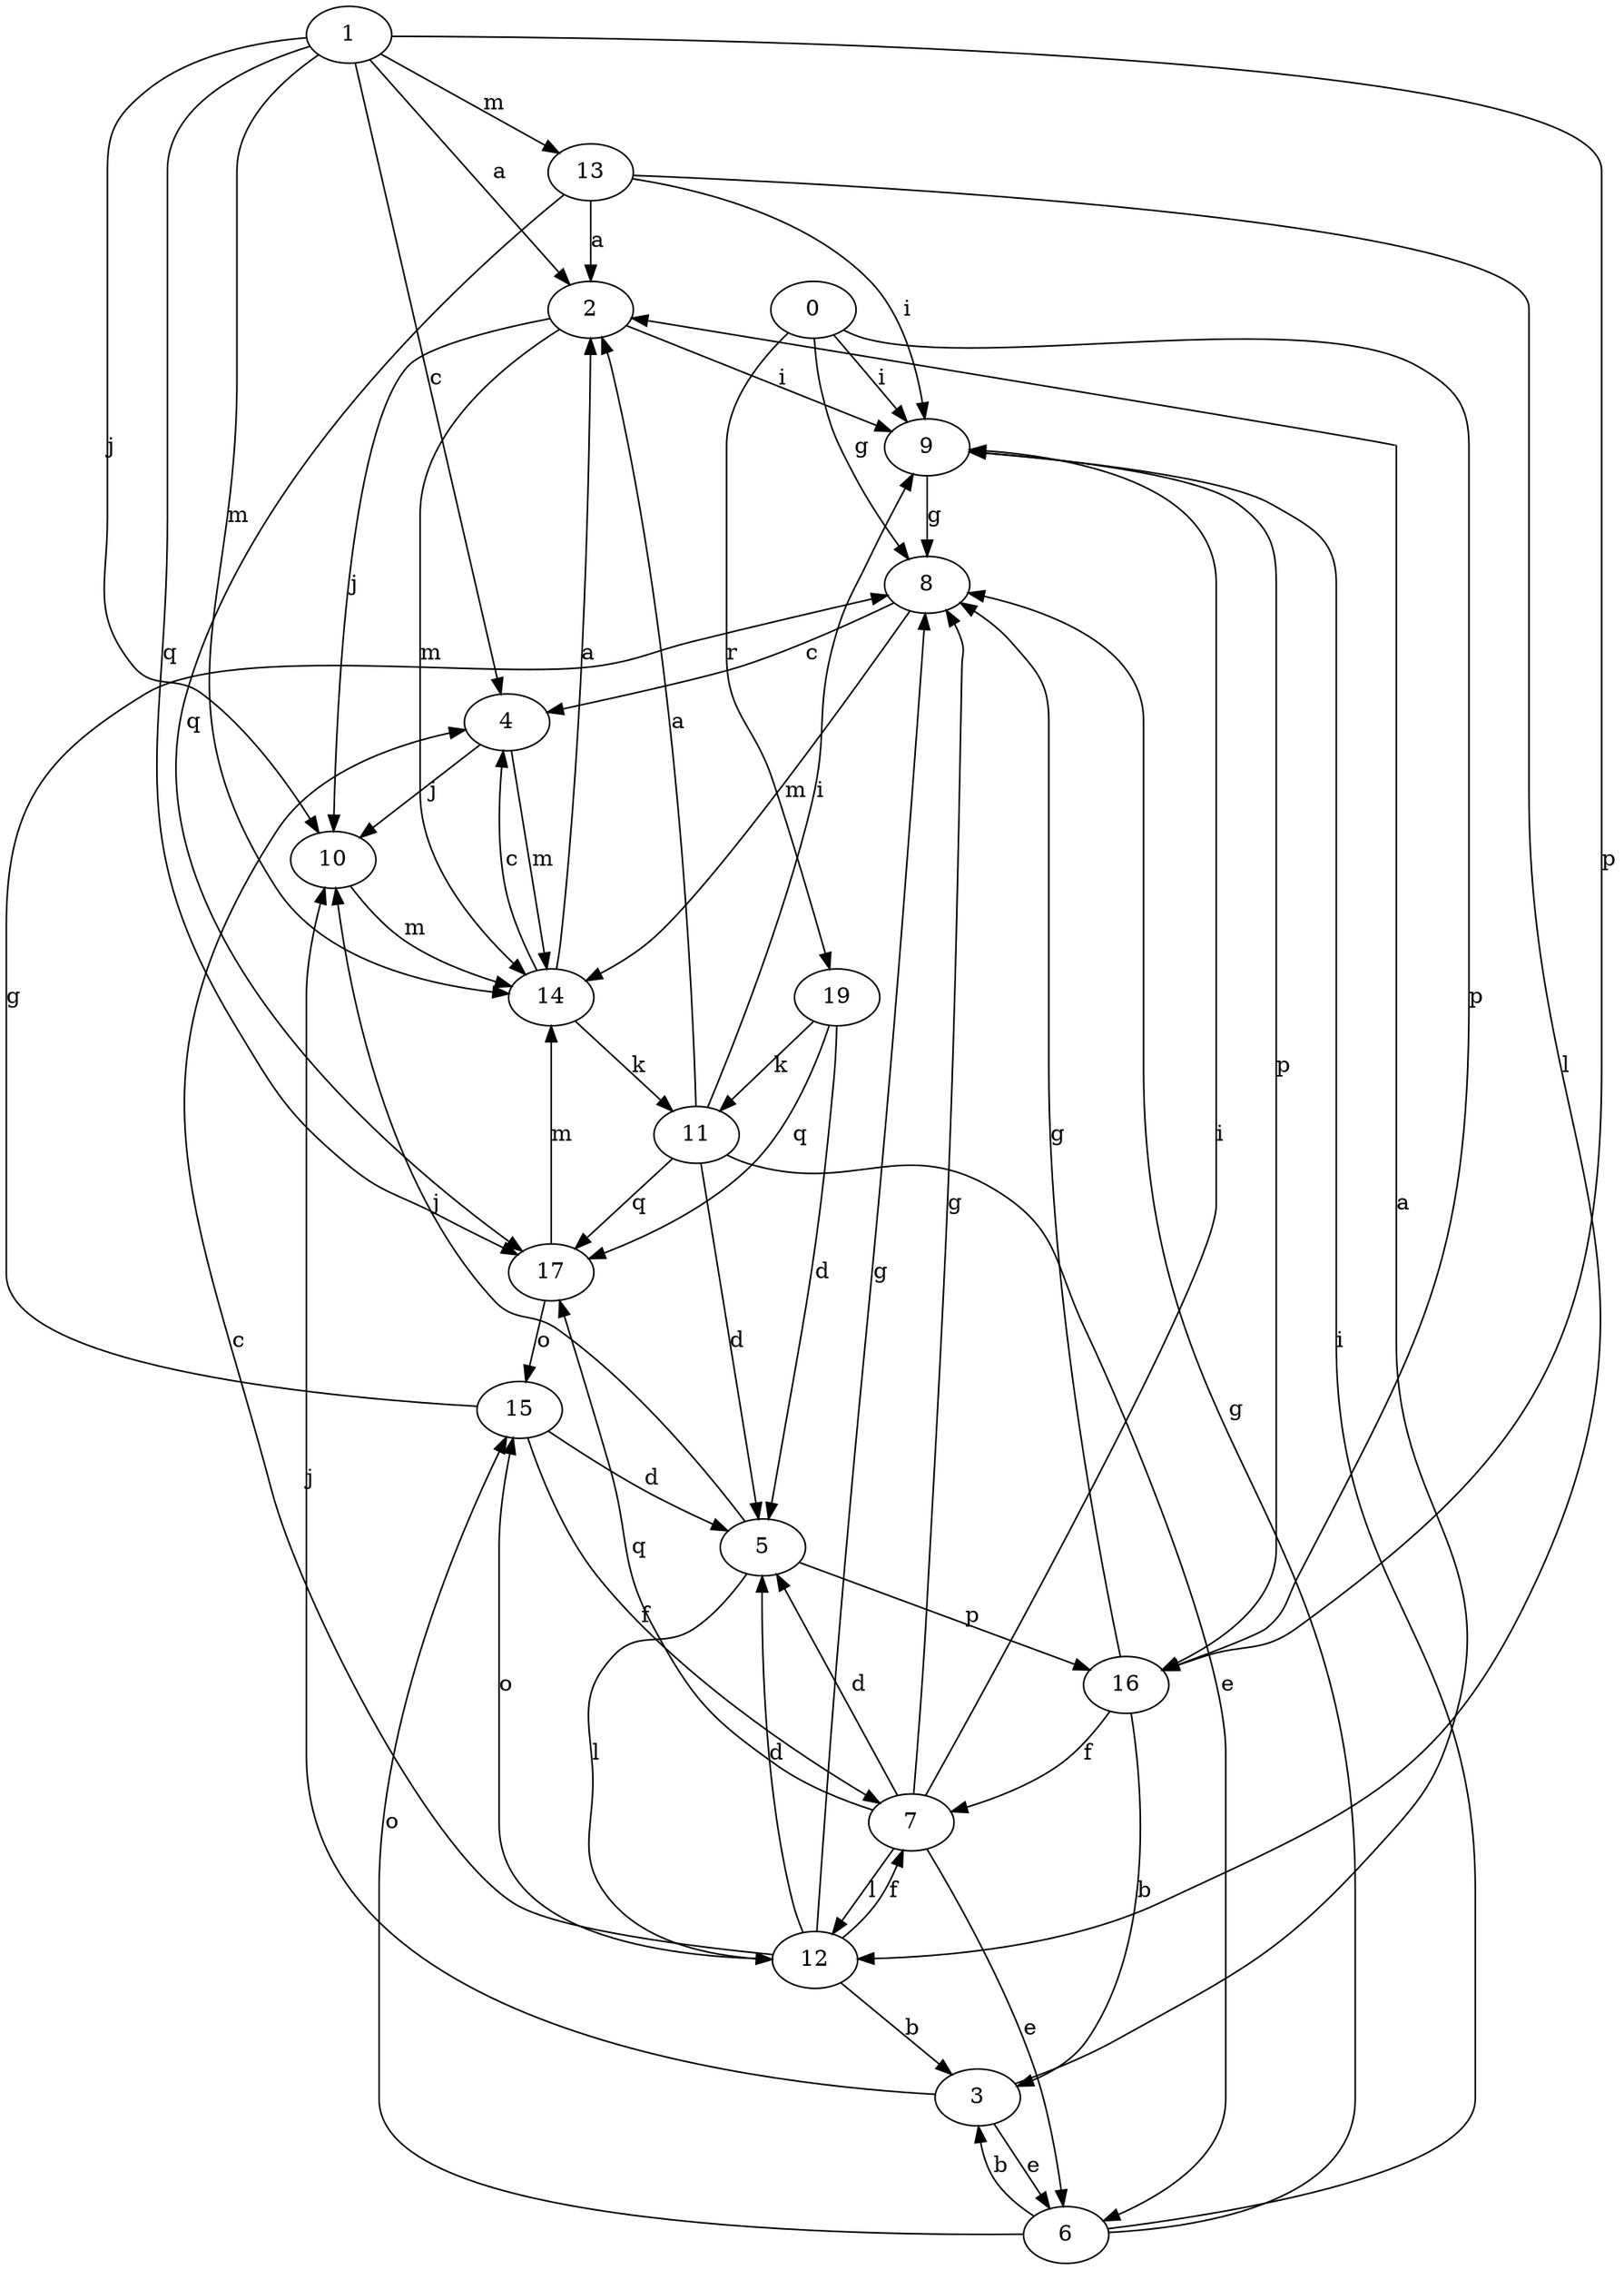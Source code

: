 strict digraph  {
2;
3;
4;
5;
6;
7;
0;
8;
9;
1;
10;
11;
12;
13;
14;
15;
16;
17;
19;
2 -> 9  [label=i];
2 -> 10  [label=j];
2 -> 14  [label=m];
3 -> 2  [label=a];
3 -> 6  [label=e];
3 -> 10  [label=j];
4 -> 10  [label=j];
4 -> 14  [label=m];
5 -> 10  [label=j];
5 -> 12  [label=l];
5 -> 16  [label=p];
6 -> 3  [label=b];
6 -> 8  [label=g];
6 -> 9  [label=i];
6 -> 15  [label=o];
7 -> 5  [label=d];
7 -> 6  [label=e];
7 -> 8  [label=g];
7 -> 9  [label=i];
7 -> 12  [label=l];
7 -> 17  [label=q];
0 -> 8  [label=g];
0 -> 9  [label=i];
0 -> 16  [label=p];
0 -> 19  [label=r];
8 -> 4  [label=c];
8 -> 14  [label=m];
9 -> 8  [label=g];
9 -> 16  [label=p];
1 -> 2  [label=a];
1 -> 4  [label=c];
1 -> 10  [label=j];
1 -> 13  [label=m];
1 -> 14  [label=m];
1 -> 16  [label=p];
1 -> 17  [label=q];
10 -> 14  [label=m];
11 -> 2  [label=a];
11 -> 5  [label=d];
11 -> 6  [label=e];
11 -> 9  [label=i];
11 -> 17  [label=q];
12 -> 3  [label=b];
12 -> 4  [label=c];
12 -> 5  [label=d];
12 -> 7  [label=f];
12 -> 8  [label=g];
12 -> 15  [label=o];
13 -> 2  [label=a];
13 -> 9  [label=i];
13 -> 12  [label=l];
13 -> 17  [label=q];
14 -> 2  [label=a];
14 -> 4  [label=c];
14 -> 11  [label=k];
15 -> 5  [label=d];
15 -> 7  [label=f];
15 -> 8  [label=g];
16 -> 3  [label=b];
16 -> 7  [label=f];
16 -> 8  [label=g];
17 -> 14  [label=m];
17 -> 15  [label=o];
19 -> 5  [label=d];
19 -> 11  [label=k];
19 -> 17  [label=q];
}
